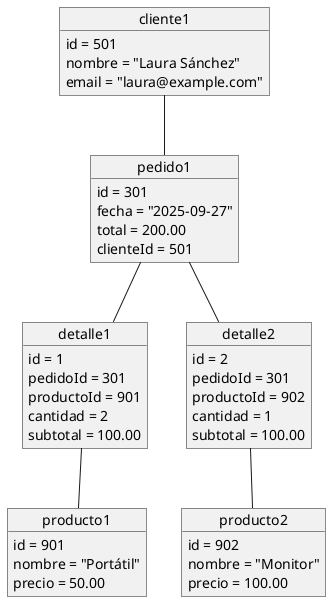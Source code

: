 @startuml
object cliente1 {
  id = 501
  nombre = "Laura Sánchez"
  email = "laura@example.com"
}

object pedido1 {
  id = 301
  fecha = "2025-09-27"
  total = 200.00
  clienteId = 501
}

object detalle1 {
  id = 1
  pedidoId = 301
  productoId = 901
  cantidad = 2
  subtotal = 100.00
}

object detalle2 {
  id = 2
  pedidoId = 301
  productoId = 902
  cantidad = 1
  subtotal = 100.00
}

object producto1 {
  id = 901
  nombre = "Portátil"
  precio = 50.00
}

object producto2 {
  id = 902
  nombre = "Monitor"
  precio = 100.00
}

' Enlaces visuales
cliente1 -- pedido1
pedido1 -- detalle1
pedido1 -- detalle2
detalle1 -- producto1
detalle2 -- producto2
@enduml
